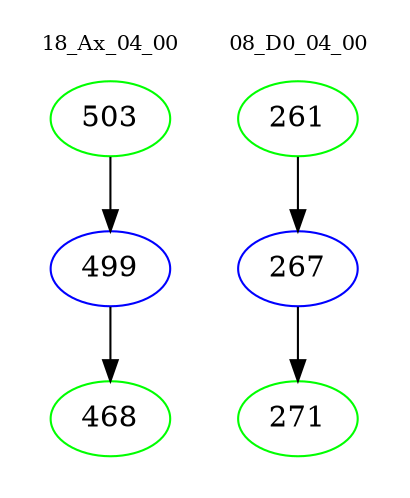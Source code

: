 digraph{
subgraph cluster_0 {
color = white
label = "18_Ax_04_00";
fontsize=10;
T0_503 [label="503", color="green"]
T0_503 -> T0_499 [color="black"]
T0_499 [label="499", color="blue"]
T0_499 -> T0_468 [color="black"]
T0_468 [label="468", color="green"]
}
subgraph cluster_1 {
color = white
label = "08_D0_04_00";
fontsize=10;
T1_261 [label="261", color="green"]
T1_261 -> T1_267 [color="black"]
T1_267 [label="267", color="blue"]
T1_267 -> T1_271 [color="black"]
T1_271 [label="271", color="green"]
}
}
